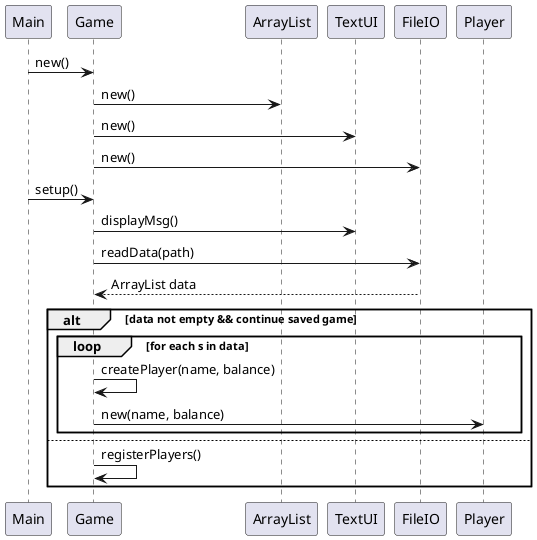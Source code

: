 @startuml
'https://plantuml.com/sequence-diagram
Main -> Game: new()
Game -> ArrayList: new()
Game -> TextUI: new()
Game -> FileIO: new()
Main -> Game: setup()
Game -> TextUI: displayMsg()
Game -> FileIO: readData(path)
FileIO --> Game: ArrayList data
alt data not empty && continue saved game
loop for each s in data
Game -> Game: createPlayer(name, balance)
Game -> Player: new(name, balance)
end
else
Game -> Game: registerPlayers()
end
@enduml

